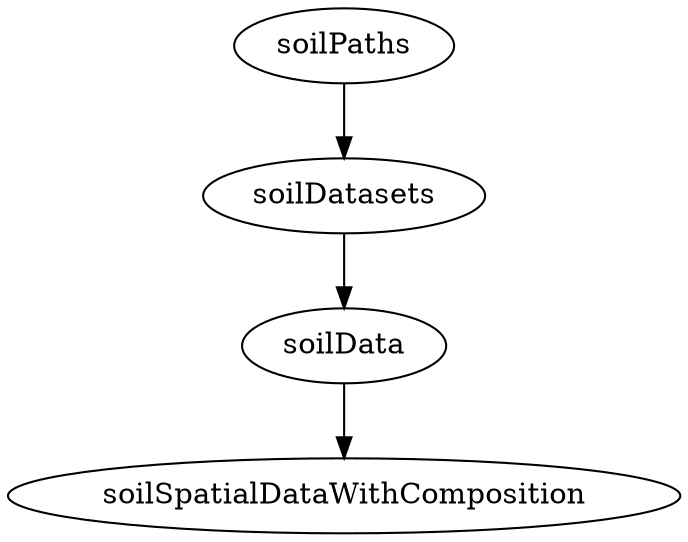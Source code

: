 #require(rgdal)
#library(gdata)
#library(maptools)
#soildir <- "/home/cld/squash_bee_data/soil/soils/"
#soilPathsTable <- paste0(soildir,"soilPaths.csv")
//#importSoilData <- function(soilPath, shapefile) {
//#  spdf <- readOGR(dsn = paste0(soilPath,"/spatial"), layer = shapefile)
//#  comp <- read.table(paste0(soilPath,"/tabular/comp.txt"),sep="|")
//#  colnames(comp)[c(2,84,108)] <= c("COMPPCT_R","ORDER","MUKEY")
//#  comp[,108] <- as.factor(comp[,108])
//#  map <- mapLevels(comp[,108])
//#  mapLevels(x=spdf$MUKEY) <- map
//#  soilData <- list(spatial=spdf,comp=comp)
//#  soilData
//#}
#getSoilComp <- function(lonlat,soilData) {
#  pt <-SpatialPoints(lonlat, proj4string=soilData$spatial@proj4string)
#  i <- which(sapply(1:length(soilData$spatial),function(i) gContains(soilData$spatial[i,],pt)))
#  comppct_r <- soilData$comp[with(soilData$comp,MUKEY==soilData$spatial[i,]$MUKEY),2]
#  names(comppct_r) <- soilData$comp[with(soilData$comp,MUKEY==soilData$spatial[i,]$MUKEY),84]
#  soilData$comp[with(soilData$comp,MUKEY==soilData$spatial[i,]$MUKEY),2]
#}
#importSoilData <- function(soilPath) {
#  spdf <- readOGR(dsn = paste0(soildir,"/",soilPath[1],"/spatial"), layer = as.character(soilPath[2]))
#  spdf@polygons <- lapply(spdf@polygons, function(p) {p@ID <- paste0(soilPath[3],p@ID);p})
#  row.names(spdf@data) <- unlist(lapply(spdf@polygons, function(p) p@ID))
#  spdf@data$MUKEY <- as.factor(paste0(soilPath[3],spdf@data$MUKEY))
#  comp <- read.table(paste0(soildir,"/",soilPath[1],"/tabular/comp.txt"),sep="|")
#  colnames(comp)[c(2,84,108)] <- c("COMPPCT_R","ORDER","MUKEY")
#  comp[,108] <- as.factor(paste0(soilPath[3],comp[,108]))
#  map <- mapLevels(comp[,108])
#  mapLevels(x=spdf$MUKEY) <- map
#  soilData <- list(spatial=spdf,comp=comp)
#  soilData
#}
#soilSpatialComposition <- function(soilData) {
#  soilcomppcts <- list()
#  for (i in 1:length(soilData$spatial)) {
#    soilcomppcts[[i]] <- data.frame(matrix(soilData$comp[with(soilData$comp,MUKEY==soilData$spatial[i,]$MUKEY),2],nrow=1))
#    colnames(soilcomppcts[[i]]) <- soilData$comp[with(soilData$comp,MUKEY==soilData$spatial[i,]$MUKEY),84]
#    j <- which(colnames(soilcomppcts[[i]])=="")
#    colnames(soilcomppcts[[i]])[j] <- "Water"
#    soilcomppcts[[i]] <- data.frame(as.list(tapply(unlist(soilcomppcts[[i]]), names(soilcomppcts[[i]]), sum)))
#  }
#  soilcomppcts_df <- rbind.fill(soilcomppcts)
#  soilcomppcts_df[is.na(soilcomppcts_df)] <- 0
#  soilData$spatial@data <- cbind(soilData$spatial@data,soilcomppcts_df)
#  soilData$spatial
#}
#library(plyr)
#joinSpatialObjects <- function(x) {
#  res <- x[[1]]
#  i <- 1
#  while (i < length(x)) {
#    res <- spRbind(res,x[[i+1]])
#    i <- i+1
#  }
#  res
#}
#rasterizeToStack <- function(x,y,fields,...) {
#  rs <- stack()
#  for (field in fields) {
#    rs <- stack(rs,rasterize(x,y,field=field,...))
#  }
#  rs
#}
digraph ssurgo {
  soilPaths [function="read.csv",file="soilPathsTable", stringsAsFactors="FALSE"]
  soilPaths -> soilDatasets
  soilDatasets [expression="apply(soilPaths,1,importSoilData)"]
  soilDatasets -> soilData
  soilData [expression="list(spatial=joinSpatialObjects(lapply(soilDatasets, function(dataset) dataset$spatial)),comp=ldply(lapply(soilDatasets, function(dataset) dataset$comp)))"]
  soilData -> soilSpatialDataWithComposition [name="soilData"]
  soilSpatialDataWithComposition [function="soilSpatialComposition"]
  
  //bioclimRaster [function=getData,name="'worldclim'",var="'bio'",res=10]
  //soilSpatialDataWithComposition -> soilCompositionRasterized [name="x"]
  //bioclimRaster -> soilCompositionRasterized [name="y"]
  //soilCompositionRasterized [function="rasterizeToStack", fields="c('Entisols','Histosols')"]
}
